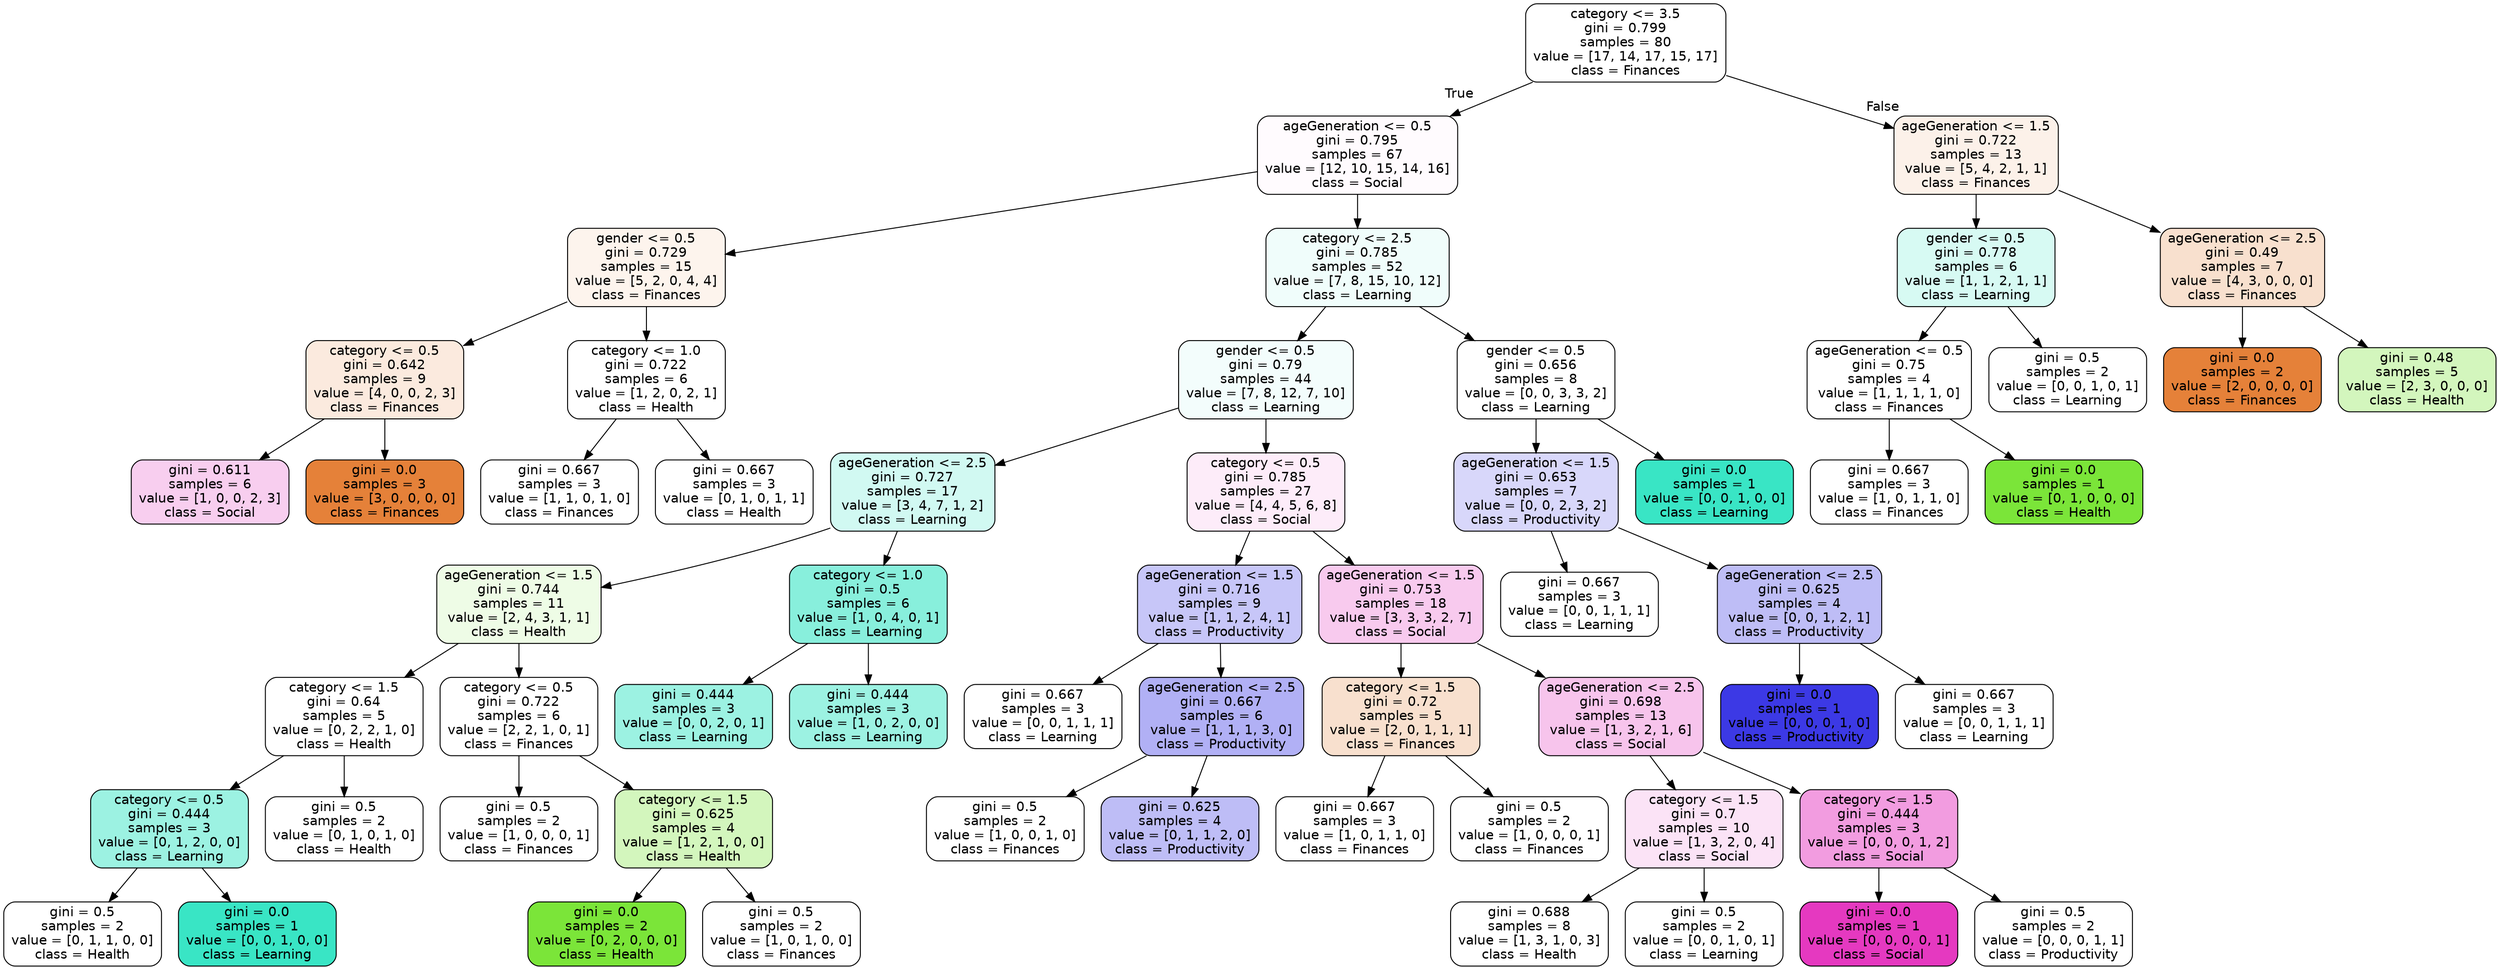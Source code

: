 digraph Tree {
node [shape=box, style="filled, rounded", color="black", fontname="helvetica"] ;
edge [fontname="helvetica"] ;
0 [label="category <= 3.5\ngini = 0.799\nsamples = 80\nvalue = [17, 14, 17, 15, 17]\nclass = Finances", fillcolor="#ffffff"] ;
1 [label="ageGeneration <= 0.5\ngini = 0.795\nsamples = 67\nvalue = [12, 10, 15, 14, 16]\nclass = Social", fillcolor="#fffbfe"] ;
0 -> 1 [labeldistance=2.5, labelangle=45, headlabel="True"] ;
2 [label="gender <= 0.5\ngini = 0.729\nsamples = 15\nvalue = [5, 2, 0, 4, 4]\nclass = Finances", fillcolor="#fdf4ed"] ;
1 -> 2 ;
3 [label="category <= 0.5\ngini = 0.642\nsamples = 9\nvalue = [4, 0, 0, 2, 3]\nclass = Finances", fillcolor="#fbeade"] ;
2 -> 3 ;
4 [label="gini = 0.611\nsamples = 6\nvalue = [1, 0, 0, 2, 3]\nclass = Social", fillcolor="#f8ceef"] ;
3 -> 4 ;
5 [label="gini = 0.0\nsamples = 3\nvalue = [3, 0, 0, 0, 0]\nclass = Finances", fillcolor="#e58139"] ;
3 -> 5 ;
6 [label="category <= 1.0\ngini = 0.722\nsamples = 6\nvalue = [1, 2, 0, 2, 1]\nclass = Health", fillcolor="#ffffff"] ;
2 -> 6 ;
7 [label="gini = 0.667\nsamples = 3\nvalue = [1, 1, 0, 1, 0]\nclass = Finances", fillcolor="#ffffff"] ;
6 -> 7 ;
8 [label="gini = 0.667\nsamples = 3\nvalue = [0, 1, 0, 1, 1]\nclass = Health", fillcolor="#ffffff"] ;
6 -> 8 ;
9 [label="category <= 2.5\ngini = 0.785\nsamples = 52\nvalue = [7, 8, 15, 10, 12]\nclass = Learning", fillcolor="#f0fdfb"] ;
1 -> 9 ;
10 [label="gender <= 0.5\ngini = 0.79\nsamples = 44\nvalue = [7, 8, 12, 7, 10]\nclass = Learning", fillcolor="#f3fdfc"] ;
9 -> 10 ;
11 [label="ageGeneration <= 2.5\ngini = 0.727\nsamples = 17\nvalue = [3, 4, 7, 1, 2]\nclass = Learning", fillcolor="#d1f9f2"] ;
10 -> 11 ;
12 [label="ageGeneration <= 1.5\ngini = 0.744\nsamples = 11\nvalue = [2, 4, 3, 1, 1]\nclass = Health", fillcolor="#eefce6"] ;
11 -> 12 ;
13 [label="category <= 1.5\ngini = 0.64\nsamples = 5\nvalue = [0, 2, 2, 1, 0]\nclass = Health", fillcolor="#ffffff"] ;
12 -> 13 ;
14 [label="category <= 0.5\ngini = 0.444\nsamples = 3\nvalue = [0, 1, 2, 0, 0]\nclass = Learning", fillcolor="#9cf2e2"] ;
13 -> 14 ;
15 [label="gini = 0.5\nsamples = 2\nvalue = [0, 1, 1, 0, 0]\nclass = Health", fillcolor="#ffffff"] ;
14 -> 15 ;
16 [label="gini = 0.0\nsamples = 1\nvalue = [0, 0, 1, 0, 0]\nclass = Learning", fillcolor="#39e5c5"] ;
14 -> 16 ;
17 [label="gini = 0.5\nsamples = 2\nvalue = [0, 1, 0, 1, 0]\nclass = Health", fillcolor="#ffffff"] ;
13 -> 17 ;
18 [label="category <= 0.5\ngini = 0.722\nsamples = 6\nvalue = [2, 2, 1, 0, 1]\nclass = Finances", fillcolor="#ffffff"] ;
12 -> 18 ;
19 [label="gini = 0.5\nsamples = 2\nvalue = [1, 0, 0, 0, 1]\nclass = Finances", fillcolor="#ffffff"] ;
18 -> 19 ;
20 [label="category <= 1.5\ngini = 0.625\nsamples = 4\nvalue = [1, 2, 1, 0, 0]\nclass = Health", fillcolor="#d3f6bd"] ;
18 -> 20 ;
21 [label="gini = 0.0\nsamples = 2\nvalue = [0, 2, 0, 0, 0]\nclass = Health", fillcolor="#7be539"] ;
20 -> 21 ;
22 [label="gini = 0.5\nsamples = 2\nvalue = [1, 0, 1, 0, 0]\nclass = Finances", fillcolor="#ffffff"] ;
20 -> 22 ;
23 [label="category <= 1.0\ngini = 0.5\nsamples = 6\nvalue = [1, 0, 4, 0, 1]\nclass = Learning", fillcolor="#88efdc"] ;
11 -> 23 ;
24 [label="gini = 0.444\nsamples = 3\nvalue = [0, 0, 2, 0, 1]\nclass = Learning", fillcolor="#9cf2e2"] ;
23 -> 24 ;
25 [label="gini = 0.444\nsamples = 3\nvalue = [1, 0, 2, 0, 0]\nclass = Learning", fillcolor="#9cf2e2"] ;
23 -> 25 ;
26 [label="category <= 0.5\ngini = 0.785\nsamples = 27\nvalue = [4, 4, 5, 6, 8]\nclass = Social", fillcolor="#fdecf9"] ;
10 -> 26 ;
27 [label="ageGeneration <= 1.5\ngini = 0.716\nsamples = 9\nvalue = [1, 1, 2, 4, 1]\nclass = Productivity", fillcolor="#c7c6f8"] ;
26 -> 27 ;
28 [label="gini = 0.667\nsamples = 3\nvalue = [0, 0, 1, 1, 1]\nclass = Learning", fillcolor="#ffffff"] ;
27 -> 28 ;
29 [label="ageGeneration <= 2.5\ngini = 0.667\nsamples = 6\nvalue = [1, 1, 1, 3, 0]\nclass = Productivity", fillcolor="#b1b0f5"] ;
27 -> 29 ;
30 [label="gini = 0.5\nsamples = 2\nvalue = [1, 0, 0, 1, 0]\nclass = Finances", fillcolor="#ffffff"] ;
29 -> 30 ;
31 [label="gini = 0.625\nsamples = 4\nvalue = [0, 1, 1, 2, 0]\nclass = Productivity", fillcolor="#bebdf6"] ;
29 -> 31 ;
32 [label="ageGeneration <= 1.5\ngini = 0.753\nsamples = 18\nvalue = [3, 3, 3, 2, 7]\nclass = Social", fillcolor="#f8caee"] ;
26 -> 32 ;
33 [label="category <= 1.5\ngini = 0.72\nsamples = 5\nvalue = [2, 0, 1, 1, 1]\nclass = Finances", fillcolor="#f8e0ce"] ;
32 -> 33 ;
34 [label="gini = 0.667\nsamples = 3\nvalue = [1, 0, 1, 1, 0]\nclass = Finances", fillcolor="#ffffff"] ;
33 -> 34 ;
35 [label="gini = 0.5\nsamples = 2\nvalue = [1, 0, 0, 0, 1]\nclass = Finances", fillcolor="#ffffff"] ;
33 -> 35 ;
36 [label="ageGeneration <= 2.5\ngini = 0.698\nsamples = 13\nvalue = [1, 3, 2, 1, 6]\nclass = Social", fillcolor="#f7c4ec"] ;
32 -> 36 ;
37 [label="category <= 1.5\ngini = 0.7\nsamples = 10\nvalue = [1, 3, 2, 0, 4]\nclass = Social", fillcolor="#fbe3f6"] ;
36 -> 37 ;
38 [label="gini = 0.688\nsamples = 8\nvalue = [1, 3, 1, 0, 3]\nclass = Health", fillcolor="#ffffff"] ;
37 -> 38 ;
39 [label="gini = 0.5\nsamples = 2\nvalue = [0, 0, 1, 0, 1]\nclass = Learning", fillcolor="#ffffff"] ;
37 -> 39 ;
40 [label="category <= 1.5\ngini = 0.444\nsamples = 3\nvalue = [0, 0, 0, 1, 2]\nclass = Social", fillcolor="#f29ce0"] ;
36 -> 40 ;
41 [label="gini = 0.0\nsamples = 1\nvalue = [0, 0, 0, 0, 1]\nclass = Social", fillcolor="#e539c0"] ;
40 -> 41 ;
42 [label="gini = 0.5\nsamples = 2\nvalue = [0, 0, 0, 1, 1]\nclass = Productivity", fillcolor="#ffffff"] ;
40 -> 42 ;
43 [label="gender <= 0.5\ngini = 0.656\nsamples = 8\nvalue = [0, 0, 3, 3, 2]\nclass = Learning", fillcolor="#ffffff"] ;
9 -> 43 ;
44 [label="ageGeneration <= 1.5\ngini = 0.653\nsamples = 7\nvalue = [0, 0, 2, 3, 2]\nclass = Productivity", fillcolor="#d8d7fa"] ;
43 -> 44 ;
45 [label="gini = 0.667\nsamples = 3\nvalue = [0, 0, 1, 1, 1]\nclass = Learning", fillcolor="#ffffff"] ;
44 -> 45 ;
46 [label="ageGeneration <= 2.5\ngini = 0.625\nsamples = 4\nvalue = [0, 0, 1, 2, 1]\nclass = Productivity", fillcolor="#bebdf6"] ;
44 -> 46 ;
47 [label="gini = 0.0\nsamples = 1\nvalue = [0, 0, 0, 1, 0]\nclass = Productivity", fillcolor="#3c39e5"] ;
46 -> 47 ;
48 [label="gini = 0.667\nsamples = 3\nvalue = [0, 0, 1, 1, 1]\nclass = Learning", fillcolor="#ffffff"] ;
46 -> 48 ;
49 [label="gini = 0.0\nsamples = 1\nvalue = [0, 0, 1, 0, 0]\nclass = Learning", fillcolor="#39e5c5"] ;
43 -> 49 ;
50 [label="ageGeneration <= 1.5\ngini = 0.722\nsamples = 13\nvalue = [5, 4, 2, 1, 1]\nclass = Finances", fillcolor="#fcf1e9"] ;
0 -> 50 [labeldistance=2.5, labelangle=-45, headlabel="False"] ;
51 [label="gender <= 0.5\ngini = 0.778\nsamples = 6\nvalue = [1, 1, 2, 1, 1]\nclass = Learning", fillcolor="#d7faf3"] ;
50 -> 51 ;
52 [label="ageGeneration <= 0.5\ngini = 0.75\nsamples = 4\nvalue = [1, 1, 1, 1, 0]\nclass = Finances", fillcolor="#ffffff"] ;
51 -> 52 ;
53 [label="gini = 0.667\nsamples = 3\nvalue = [1, 0, 1, 1, 0]\nclass = Finances", fillcolor="#ffffff"] ;
52 -> 53 ;
54 [label="gini = 0.0\nsamples = 1\nvalue = [0, 1, 0, 0, 0]\nclass = Health", fillcolor="#7be539"] ;
52 -> 54 ;
55 [label="gini = 0.5\nsamples = 2\nvalue = [0, 0, 1, 0, 1]\nclass = Learning", fillcolor="#ffffff"] ;
51 -> 55 ;
56 [label="ageGeneration <= 2.5\ngini = 0.49\nsamples = 7\nvalue = [4, 3, 0, 0, 0]\nclass = Finances", fillcolor="#f8e0ce"] ;
50 -> 56 ;
57 [label="gini = 0.0\nsamples = 2\nvalue = [2, 0, 0, 0, 0]\nclass = Finances", fillcolor="#e58139"] ;
56 -> 57 ;
58 [label="gini = 0.48\nsamples = 5\nvalue = [2, 3, 0, 0, 0]\nclass = Health", fillcolor="#d3f6bd"] ;
56 -> 58 ;
}